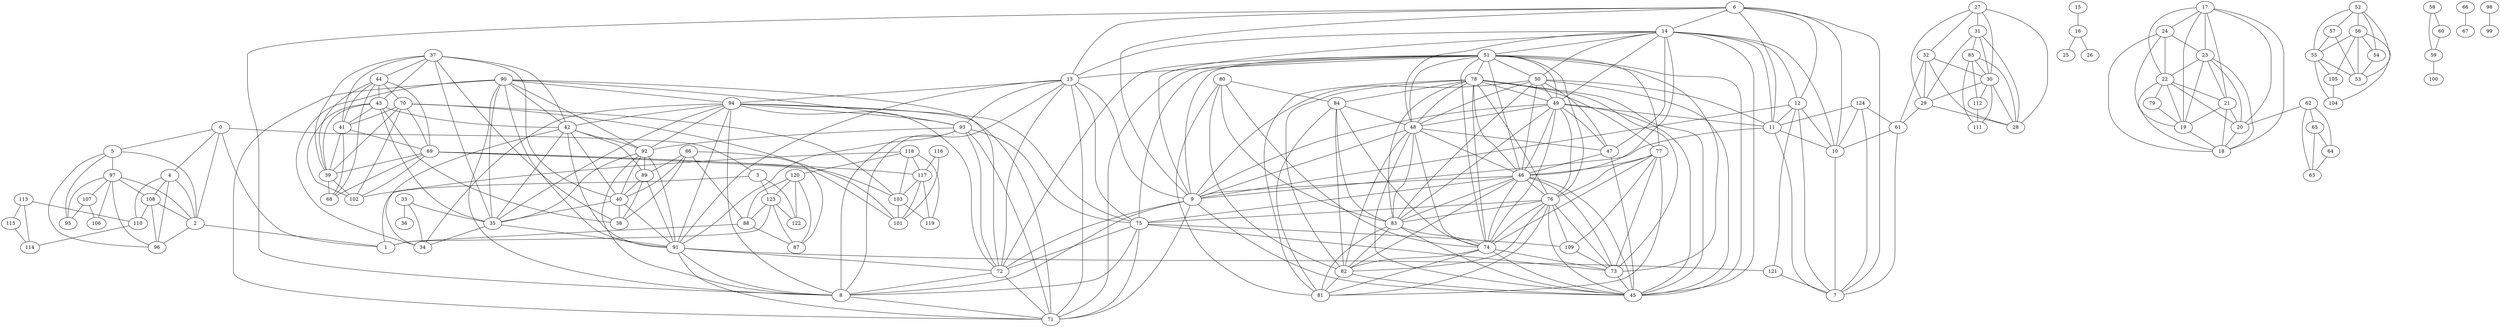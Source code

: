 graph G {
0;
1;
2;
3;
4;
5;
6;
7;
8;
9;
10;
11;
12;
13;
14;
15;
16;
17;
18;
19;
20;
21;
22;
23;
24;
25;
26;
27;
28;
29;
30;
31;
32;
33;
34;
35;
36;
37;
38;
39;
40;
41;
42;
43;
44;
45;
46;
47;
48;
49;
50;
51;
52;
53;
54;
55;
56;
57;
58;
59;
60;
61;
62;
63;
64;
65;
66;
67;
68;
69;
70;
71;
72;
73;
74;
75;
76;
77;
78;
79;
80;
81;
82;
83;
84;
85;
86;
87;
88;
89;
90;
91;
92;
93;
94;
95;
96;
97;
98;
99;
100;
101;
102;
103;
104;
105;
106;
107;
108;
109;
110;
111;
112;
113;
114;
115;
116;
117;
118;
119;
120;
121;
122;
123;
124;
0--1 ;
0--2 ;
0--3 ;
0--4 ;
0--5 ;
6--7 ;
6--8 ;
6--9 ;
6--10 ;
6--11 ;
6--12 ;
6--13 ;
6--14 ;
15--16 ;
17--18 ;
17--19 ;
17--20 ;
17--21 ;
17--22 ;
17--23 ;
17--24 ;
16--25 ;
16--26 ;
27--28 ;
27--29 ;
27--30 ;
27--31 ;
27--32 ;
33--34 ;
33--35 ;
33--36 ;
37--38 ;
37--39 ;
37--35 ;
37--40 ;
37--41 ;
37--42 ;
37--43 ;
37--44 ;
24--18 ;
24--19 ;
24--22 ;
24--23 ;
14--45 ;
14--9 ;
14--10 ;
14--11 ;
14--12 ;
14--46 ;
14--13 ;
14--47 ;
14--48 ;
14--49 ;
14--50 ;
14--51 ;
52--53 ;
52--54 ;
52--55 ;
52--56 ;
52--57 ;
58--59 ;
58--60 ;
32--61 ;
32--28 ;
32--29 ;
32--30 ;
62--63 ;
62--64 ;
62--20 ;
62--65 ;
66--67 ;
57--53 ;
57--55 ;
23--18 ;
23--19 ;
23--20 ;
23--21 ;
23--22 ;
44--68 ;
44--39 ;
44--69 ;
44--41 ;
44--43 ;
44--70 ;
51--71 ;
51--45 ;
51--72 ;
51--9 ;
51--73 ;
51--74 ;
51--75 ;
51--76 ;
51--46 ;
51--77 ;
51--13 ;
51--48 ;
51--49 ;
51--78 ;
51--50 ;
22--18 ;
22--19 ;
22--79 ;
22--20 ;
22--21 ;
80--81 ;
80--82 ;
80--74 ;
80--83 ;
80--84 ;
31--28 ;
31--29 ;
31--30 ;
31--85 ;
50--45 ;
50--9 ;
50--11 ;
50--83 ;
50--46 ;
50--47 ;
50--48 ;
50--49 ;
78--81 ;
78--45 ;
78--73 ;
78--82 ;
78--74 ;
78--83 ;
78--76 ;
78--46 ;
78--77 ;
78--48 ;
78--84 ;
78--49 ;
21--18 ;
21--19 ;
21--20 ;
86--38 ;
86--87 ;
86--88 ;
86--40 ;
86--89 ;
90--71 ;
90--8 ;
90--72 ;
90--34 ;
90--91 ;
90--35 ;
90--92 ;
90--93 ;
90--42 ;
90--94 ;
65--63 ;
65--64 ;
49--45 ;
49--9 ;
49--11 ;
49--74 ;
49--83 ;
49--76 ;
49--46 ;
49--47 ;
49--48 ;
5--95 ;
5--96 ;
5--2 ;
5--97 ;
60--59 ;
98--99 ;
84--81 ;
84--82 ;
84--74 ;
84--83 ;
84--48 ;
59--100 ;
48--45 ;
48--9 ;
48--82 ;
48--74 ;
48--83 ;
48--46 ;
48--47 ;
70--101 ;
70--102 ;
70--103 ;
70--39 ;
70--69 ;
70--41 ;
20--18 ;
47--45 ;
47--46 ;
56--53 ;
56--104 ;
56--105 ;
56--54 ;
56--55 ;
43--38 ;
43--102 ;
43--39 ;
43--35 ;
43--41 ;
43--42 ;
97--95 ;
97--106 ;
97--96 ;
97--2 ;
97--107 ;
97--108 ;
13--71 ;
13--8 ;
13--72 ;
13--9 ;
13--91 ;
13--75 ;
13--93 ;
13--94 ;
77--81 ;
77--73 ;
77--109 ;
77--74 ;
77--76 ;
77--46 ;
79--19 ;
55--53 ;
55--104 ;
55--105 ;
94--71 ;
94--8 ;
94--72 ;
94--34 ;
94--91 ;
94--35 ;
94--75 ;
94--92 ;
94--93 ;
94--42 ;
46--45 ;
46--9 ;
46--73 ;
46--82 ;
46--74 ;
46--75 ;
46--83 ;
46--76 ;
64--63 ;
4--96 ;
4--2 ;
4--110 ;
4--108 ;
85--111 ;
85--112 ;
85--28 ;
85--30 ;
108--96 ;
108--2 ;
108--110 ;
76--81 ;
76--45 ;
76--73 ;
76--82 ;
76--109 ;
76--74 ;
76--75 ;
76--83 ;
54--53 ;
30--111 ;
30--112 ;
30--28 ;
30--29 ;
83--81 ;
83--45 ;
83--82 ;
83--74 ;
42--34 ;
42--91 ;
42--35 ;
42--40 ;
42--89 ;
42--92 ;
105--104 ;
113--114 ;
113--115 ;
113--110 ;
116--101 ;
116--117 ;
93--71 ;
93--8 ;
93--72 ;
93--91 ;
93--75 ;
93--92 ;
110--114 ;
92--8 ;
92--91 ;
92--35 ;
92--40 ;
92--89 ;
75--71 ;
75--8 ;
75--72 ;
75--73 ;
75--109 ;
115--114 ;
29--61 ;
29--28 ;
107--95 ;
107--106 ;
41--68 ;
41--39 ;
41--69 ;
118--119 ;
118--102 ;
118--103 ;
118--117 ;
118--120 ;
12--7 ;
12--9 ;
12--10 ;
12--121 ;
12--11 ;
89--38 ;
89--91 ;
89--40 ;
69--101 ;
69--102 ;
69--103 ;
69--68 ;
69--39 ;
69--117 ;
120--87 ;
120--88 ;
120--122 ;
120--123 ;
3--1 ;
3--122 ;
3--123 ;
74--81 ;
74--45 ;
74--73 ;
74--82 ;
109--73 ;
124--7 ;
124--10 ;
124--61 ;
124--11 ;
82--81 ;
82--45 ;
40--38 ;
40--91 ;
40--35 ;
123--87 ;
123--1 ;
123--88 ;
123--122 ;
35--34 ;
35--91 ;
91--71 ;
91--8 ;
91--72 ;
91--121 ;
11--7 ;
11--9 ;
11--10 ;
73--45 ;
112--111 ;
61--7 ;
61--10 ;
117--101 ;
117--119 ;
117--103 ;
2--1 ;
2--96 ;
39--102 ;
39--68 ;
19--18 ;
103--101 ;
103--119 ;
121--7 ;
88--87 ;
88--1 ;
10--7 ;
9--71 ;
9--8 ;
9--45 ;
9--72 ;
72--71 ;
72--8 ;
8--71 ;
}
